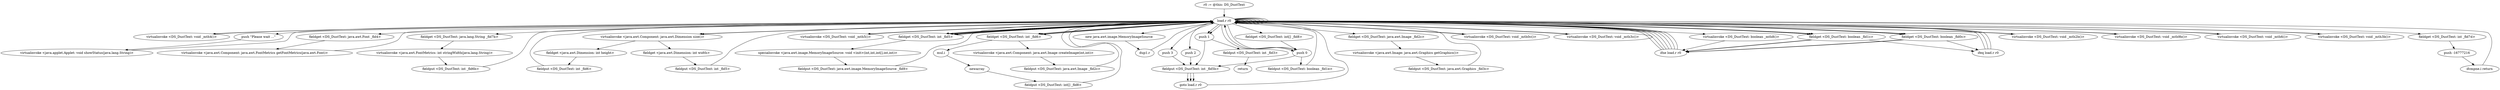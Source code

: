 digraph "" {
    "r0 := @this: DS_DustText"
    "load.r r0"
    "r0 := @this: DS_DustText"->"load.r r0";
    "virtualinvoke <DS_DustText: void _mth4()>"
    "load.r r0"->"virtualinvoke <DS_DustText: void _mth4()>";
    "virtualinvoke <DS_DustText: void _mth4()>"->"load.r r0";
    "push \"Please wait ...\""
    "load.r r0"->"push \"Please wait ...\"";
    "virtualinvoke <java.applet.Applet: void showStatus(java.lang.String)>"
    "push \"Please wait ...\""->"virtualinvoke <java.applet.Applet: void showStatus(java.lang.String)>";
    "virtualinvoke <java.applet.Applet: void showStatus(java.lang.String)>"->"load.r r0";
    "load.r r0"->"load.r r0";
    "load.r r0"->"load.r r0";
    "fieldget <DS_DustText: java.awt.Font _fld4>"
    "load.r r0"->"fieldget <DS_DustText: java.awt.Font _fld4>";
    "virtualinvoke <java.awt.Component: java.awt.FontMetrics getFontMetrics(java.awt.Font)>"
    "fieldget <DS_DustText: java.awt.Font _fld4>"->"virtualinvoke <java.awt.Component: java.awt.FontMetrics getFontMetrics(java.awt.Font)>";
    "virtualinvoke <java.awt.Component: java.awt.FontMetrics getFontMetrics(java.awt.Font)>"->"load.r r0";
    "fieldget <DS_DustText: java.lang.String _fld7b>"
    "load.r r0"->"fieldget <DS_DustText: java.lang.String _fld7b>";
    "virtualinvoke <java.awt.FontMetrics: int stringWidth(java.lang.String)>"
    "fieldget <DS_DustText: java.lang.String _fld7b>"->"virtualinvoke <java.awt.FontMetrics: int stringWidth(java.lang.String)>";
    "fieldput <DS_DustText: int _fld6b>"
    "virtualinvoke <java.awt.FontMetrics: int stringWidth(java.lang.String)>"->"fieldput <DS_DustText: int _fld6b>";
    "fieldput <DS_DustText: int _fld6b>"->"load.r r0";
    "load.r r0"->"load.r r0";
    "virtualinvoke <java.awt.Component: java.awt.Dimension size()>"
    "load.r r0"->"virtualinvoke <java.awt.Component: java.awt.Dimension size()>";
    "fieldget <java.awt.Dimension: int width>"
    "virtualinvoke <java.awt.Component: java.awt.Dimension size()>"->"fieldget <java.awt.Dimension: int width>";
    "fieldput <DS_DustText: int _fld5>"
    "fieldget <java.awt.Dimension: int width>"->"fieldput <DS_DustText: int _fld5>";
    "fieldput <DS_DustText: int _fld5>"->"load.r r0";
    "load.r r0"->"load.r r0";
    "load.r r0"->"virtualinvoke <java.awt.Component: java.awt.Dimension size()>";
    "fieldget <java.awt.Dimension: int height>"
    "virtualinvoke <java.awt.Component: java.awt.Dimension size()>"->"fieldget <java.awt.Dimension: int height>";
    "fieldput <DS_DustText: int _fld6>"
    "fieldget <java.awt.Dimension: int height>"->"fieldput <DS_DustText: int _fld6>";
    "fieldput <DS_DustText: int _fld6>"->"load.r r0";
    "virtualinvoke <DS_DustText: void _mth5()>"
    "load.r r0"->"virtualinvoke <DS_DustText: void _mth5()>";
    "virtualinvoke <DS_DustText: void _mth5()>"->"load.r r0";
    "load.r r0"->"load.r r0";
    "fieldget <DS_DustText: int _fld5>"
    "load.r r0"->"fieldget <DS_DustText: int _fld5>";
    "fieldget <DS_DustText: int _fld5>"->"load.r r0";
    "fieldget <DS_DustText: int _fld6>"
    "load.r r0"->"fieldget <DS_DustText: int _fld6>";
    "mul.i"
    "fieldget <DS_DustText: int _fld6>"->"mul.i";
    "newarray"
    "mul.i"->"newarray";
    "fieldput <DS_DustText: int[] _fld8>"
    "newarray"->"fieldput <DS_DustText: int[] _fld8>";
    "fieldput <DS_DustText: int[] _fld8>"->"load.r r0";
    "new java.awt.image.MemoryImageSource"
    "load.r r0"->"new java.awt.image.MemoryImageSource";
    "dup1.r"
    "new java.awt.image.MemoryImageSource"->"dup1.r";
    "dup1.r"->"load.r r0";
    "load.r r0"->"fieldget <DS_DustText: int _fld5>";
    "fieldget <DS_DustText: int _fld5>"->"load.r r0";
    "load.r r0"->"fieldget <DS_DustText: int _fld6>";
    "fieldget <DS_DustText: int _fld6>"->"load.r r0";
    "fieldget <DS_DustText: int[] _fld8>"
    "load.r r0"->"fieldget <DS_DustText: int[] _fld8>";
    "push 0"
    "fieldget <DS_DustText: int[] _fld8>"->"push 0";
    "push 0"->"load.r r0";
    "load.r r0"->"fieldget <DS_DustText: int _fld5>";
    "specialinvoke <java.awt.image.MemoryImageSource: void <init>(int,int,int[],int,int)>"
    "fieldget <DS_DustText: int _fld5>"->"specialinvoke <java.awt.image.MemoryImageSource: void <init>(int,int,int[],int,int)>";
    "fieldput <DS_DustText: java.awt.image.MemoryImageSource _fld9>"
    "specialinvoke <java.awt.image.MemoryImageSource: void <init>(int,int,int[],int,int)>"->"fieldput <DS_DustText: java.awt.image.MemoryImageSource _fld9>";
    "fieldput <DS_DustText: java.awt.image.MemoryImageSource _fld9>"->"load.r r0";
    "load.r r0"->"load.r r0";
    "load.r r0"->"load.r r0";
    "load.r r0"->"fieldget <DS_DustText: int _fld5>";
    "fieldget <DS_DustText: int _fld5>"->"load.r r0";
    "load.r r0"->"fieldget <DS_DustText: int _fld6>";
    "virtualinvoke <java.awt.Component: java.awt.Image createImage(int,int)>"
    "fieldget <DS_DustText: int _fld6>"->"virtualinvoke <java.awt.Component: java.awt.Image createImage(int,int)>";
    "fieldput <DS_DustText: java.awt.Image _fld2c>"
    "virtualinvoke <java.awt.Component: java.awt.Image createImage(int,int)>"->"fieldput <DS_DustText: java.awt.Image _fld2c>";
    "fieldput <DS_DustText: java.awt.Image _fld2c>"->"load.r r0";
    "load.r r0"->"load.r r0";
    "fieldget <DS_DustText: java.awt.Image _fld2c>"
    "load.r r0"->"fieldget <DS_DustText: java.awt.Image _fld2c>";
    "virtualinvoke <java.awt.Image: java.awt.Graphics getGraphics()>"
    "fieldget <DS_DustText: java.awt.Image _fld2c>"->"virtualinvoke <java.awt.Image: java.awt.Graphics getGraphics()>";
    "fieldput <DS_DustText: java.awt.Graphics _fld3c>"
    "virtualinvoke <java.awt.Image: java.awt.Graphics getGraphics()>"->"fieldput <DS_DustText: java.awt.Graphics _fld3c>";
    "fieldput <DS_DustText: java.awt.Graphics _fld3c>"->"load.r r0";
    "virtualinvoke <DS_DustText: void _mth0c()>"
    "load.r r0"->"virtualinvoke <DS_DustText: void _mth0c()>";
    "virtualinvoke <DS_DustText: void _mth0c()>"->"load.r r0";
    "virtualinvoke <DS_DustText: void _mth3c()>"
    "load.r r0"->"virtualinvoke <DS_DustText: void _mth3c()>";
    "virtualinvoke <DS_DustText: void _mth3c()>"->"load.r r0";
    "fieldget <DS_DustText: boolean _fld0c>"
    "load.r r0"->"fieldget <DS_DustText: boolean _fld0c>";
    "ifne load.r r0"
    "fieldget <DS_DustText: boolean _fld0c>"->"ifne load.r r0";
    "ifne load.r r0"->"load.r r0";
    "fieldget <DS_DustText: boolean _fld1c>"
    "load.r r0"->"fieldget <DS_DustText: boolean _fld1c>";
    "fieldget <DS_DustText: boolean _fld1c>"->"ifne load.r r0";
    "ifne load.r r0"->"load.r r0";
    "load.r r0"->"push 0";
    "fieldput <DS_DustText: int _fld5b>"
    "push 0"->"fieldput <DS_DustText: int _fld5b>";
    "goto load.r r0"
    "fieldput <DS_DustText: int _fld5b>"->"goto load.r r0";
    "goto load.r r0"->"load.r r0";
    "virtualinvoke <DS_DustText: void _mth2b()>"
    "load.r r0"->"virtualinvoke <DS_DustText: void _mth2b()>";
    "virtualinvoke <DS_DustText: void _mth2b()>"->"load.r r0";
    "virtualinvoke <DS_DustText: void _mth9b()>"
    "load.r r0"->"virtualinvoke <DS_DustText: void _mth9b()>";
    "virtualinvoke <DS_DustText: void _mth9b()>"->"load.r r0";
    "virtualinvoke <DS_DustText: boolean _mth8()>"
    "load.r r0"->"virtualinvoke <DS_DustText: boolean _mth8()>";
    "virtualinvoke <DS_DustText: boolean _mth8()>"->"ifne load.r r0";
    "ifne load.r r0"->"load.r r0";
    "load.r r0"->"push 0";
    "fieldput <DS_DustText: boolean _fld1e>"
    "push 0"->"fieldput <DS_DustText: boolean _fld1e>";
    "fieldput <DS_DustText: boolean _fld1e>"->"load.r r0";
    "virtualinvoke <DS_DustText: void _mth6()>"
    "load.r r0"->"virtualinvoke <DS_DustText: void _mth6()>";
    "virtualinvoke <DS_DustText: void _mth6()>"->"load.r r0";
    "virtualinvoke <DS_DustText: void _mth3b()>"
    "load.r r0"->"virtualinvoke <DS_DustText: void _mth3b()>";
    "virtualinvoke <DS_DustText: void _mth3b()>"->"load.r r0";
    "fieldget <DS_DustText: int _fld7d>"
    "load.r r0"->"fieldget <DS_DustText: int _fld7d>";
    "push -16777216"
    "fieldget <DS_DustText: int _fld7d>"->"push -16777216";
    "ifcmpne.i return"
    "push -16777216"->"ifcmpne.i return";
    "ifcmpne.i return"->"load.r r0";
    "push 1"
    "load.r r0"->"push 1";
    "fieldput <DS_DustText: int _fld3>"
    "push 1"->"fieldput <DS_DustText: int _fld3>";
    "return"
    "fieldput <DS_DustText: int _fld3>"->"return";
    "ifne load.r r0"->"load.r r0";
    "load.r r0"->"fieldget <DS_DustText: boolean _fld0c>";
    "ifeq load.r r0"
    "fieldget <DS_DustText: boolean _fld0c>"->"ifeq load.r r0";
    "ifeq load.r r0"->"load.r r0";
    "load.r r0"->"fieldget <DS_DustText: boolean _fld1c>";
    "fieldget <DS_DustText: boolean _fld1c>"->"ifne load.r r0";
    "ifne load.r r0"->"load.r r0";
    "load.r r0"->"push 1";
    "push 1"->"fieldput <DS_DustText: int _fld5b>";
    "fieldput <DS_DustText: int _fld5b>"->"goto load.r r0";
    "ifne load.r r0"->"load.r r0";
    "load.r r0"->"fieldget <DS_DustText: boolean _fld0c>";
    "fieldget <DS_DustText: boolean _fld0c>"->"ifne load.r r0";
    "ifne load.r r0"->"load.r r0";
    "load.r r0"->"fieldget <DS_DustText: boolean _fld1c>";
    "fieldget <DS_DustText: boolean _fld1c>"->"ifeq load.r r0";
    "ifeq load.r r0"->"load.r r0";
    "push 2"
    "load.r r0"->"push 2";
    "push 2"->"fieldput <DS_DustText: int _fld5b>";
    "fieldput <DS_DustText: int _fld5b>"->"goto load.r r0";
    "ifeq load.r r0"->"load.r r0";
    "push 3"
    "load.r r0"->"push 3";
    "push 3"->"fieldput <DS_DustText: int _fld5b>";
}
